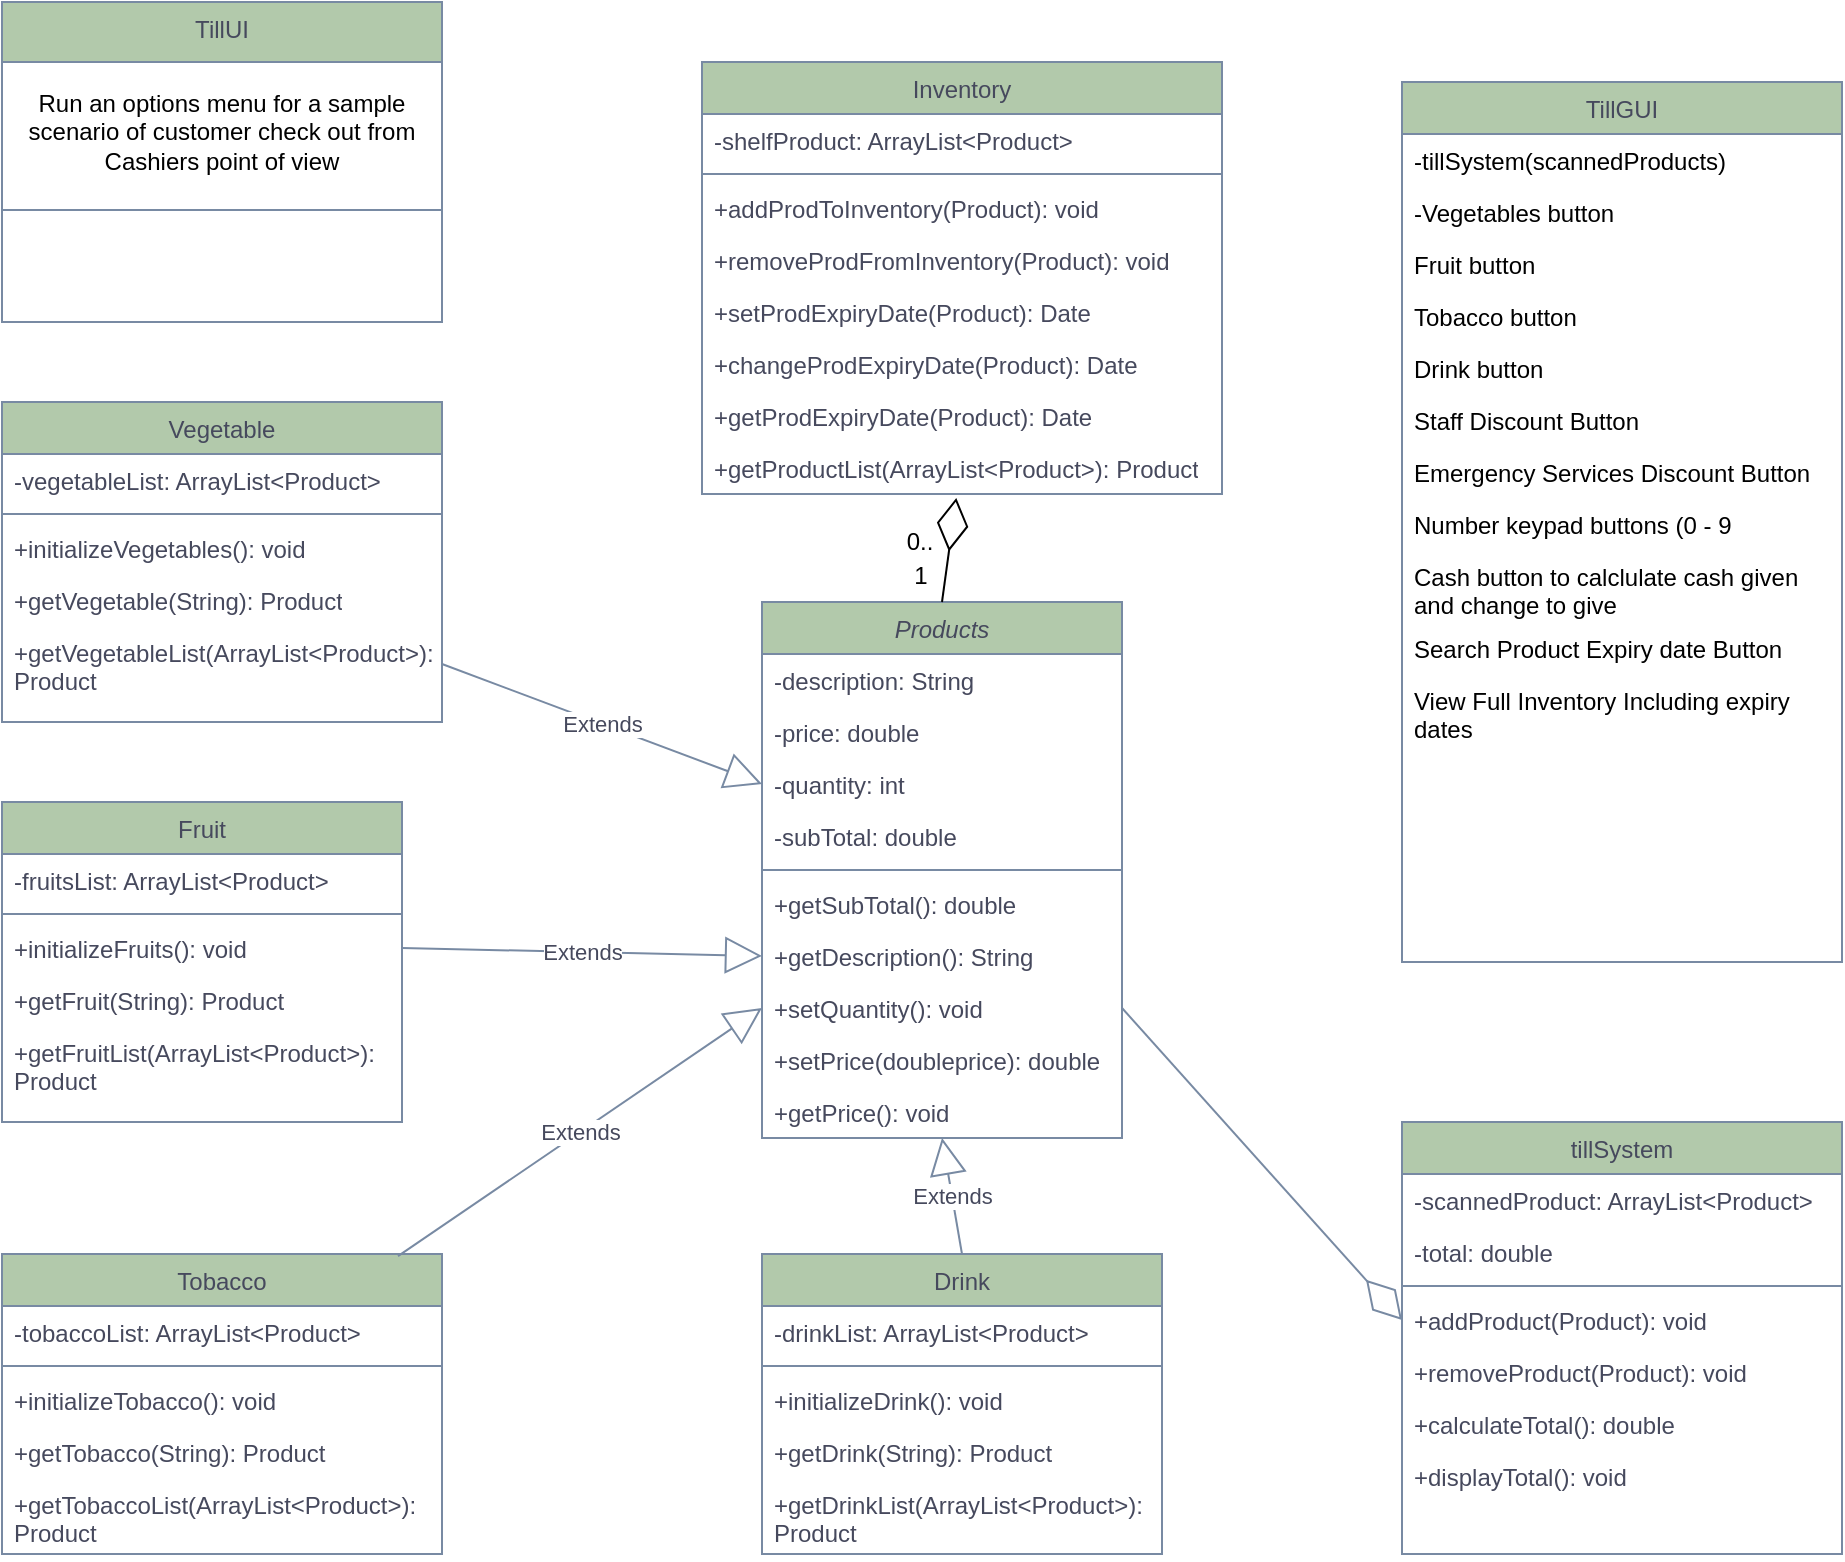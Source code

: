 <mxfile version="25.0.3">
  <diagram id="C5RBs43oDa-KdzZeNtuy" name="Page-1">
    <mxGraphModel grid="1" page="1" gridSize="10" guides="1" tooltips="1" connect="1" arrows="1" fold="1" pageScale="1" pageWidth="1169" pageHeight="827" math="0" shadow="0">
      <root>
        <mxCell id="WIyWlLk6GJQsqaUBKTNV-0" />
        <mxCell id="WIyWlLk6GJQsqaUBKTNV-1" parent="WIyWlLk6GJQsqaUBKTNV-0" />
        <mxCell id="zkfFHV4jXpPFQw0GAbJ--0" value="Products" style="swimlane;fontStyle=2;align=center;verticalAlign=top;childLayout=stackLayout;horizontal=1;startSize=26;horizontalStack=0;resizeParent=1;resizeLast=0;collapsible=1;marginBottom=0;rounded=0;shadow=0;strokeWidth=1;labelBackgroundColor=none;fillColor=#B2C9AB;strokeColor=#788AA3;fontColor=#46495D;" vertex="1" parent="WIyWlLk6GJQsqaUBKTNV-1">
          <mxGeometry x="520" y="300" width="180" height="268" as="geometry">
            <mxRectangle x="220" y="120" width="160" height="26" as="alternateBounds" />
          </mxGeometry>
        </mxCell>
        <mxCell id="zkfFHV4jXpPFQw0GAbJ--1" value="-description: String" style="text;align=left;verticalAlign=top;spacingLeft=4;spacingRight=4;overflow=hidden;rotatable=0;points=[[0,0.5],[1,0.5]];portConstraint=eastwest;labelBackgroundColor=none;fontColor=#46495D;" vertex="1" parent="zkfFHV4jXpPFQw0GAbJ--0">
          <mxGeometry y="26" width="180" height="26" as="geometry" />
        </mxCell>
        <mxCell id="zkfFHV4jXpPFQw0GAbJ--2" value="-price: double" style="text;align=left;verticalAlign=top;spacingLeft=4;spacingRight=4;overflow=hidden;rotatable=0;points=[[0,0.5],[1,0.5]];portConstraint=eastwest;rounded=0;shadow=0;html=0;labelBackgroundColor=none;fontColor=#46495D;" vertex="1" parent="zkfFHV4jXpPFQw0GAbJ--0">
          <mxGeometry y="52" width="180" height="26" as="geometry" />
        </mxCell>
        <mxCell id="zkfFHV4jXpPFQw0GAbJ--3" value="-quantity: int" style="text;align=left;verticalAlign=top;spacingLeft=4;spacingRight=4;overflow=hidden;rotatable=0;points=[[0,0.5],[1,0.5]];portConstraint=eastwest;rounded=0;shadow=0;html=0;labelBackgroundColor=none;fontColor=#46495D;" vertex="1" parent="zkfFHV4jXpPFQw0GAbJ--0">
          <mxGeometry y="78" width="180" height="26" as="geometry" />
        </mxCell>
        <mxCell id="tRB1hraWa2aU5Ltw4rKR-15" value="-subTotal: double" style="text;align=left;verticalAlign=top;spacingLeft=4;spacingRight=4;overflow=hidden;rotatable=0;points=[[0,0.5],[1,0.5]];portConstraint=eastwest;rounded=0;shadow=0;html=0;labelBackgroundColor=none;fontColor=#46495D;" vertex="1" parent="zkfFHV4jXpPFQw0GAbJ--0">
          <mxGeometry y="104" width="180" height="26" as="geometry" />
        </mxCell>
        <mxCell id="zkfFHV4jXpPFQw0GAbJ--4" value="" style="line;html=1;strokeWidth=1;align=left;verticalAlign=middle;spacingTop=-1;spacingLeft=3;spacingRight=3;rotatable=0;labelPosition=right;points=[];portConstraint=eastwest;labelBackgroundColor=none;fillColor=#B2C9AB;strokeColor=#788AA3;fontColor=#46495D;" vertex="1" parent="zkfFHV4jXpPFQw0GAbJ--0">
          <mxGeometry y="130" width="180" height="8" as="geometry" />
        </mxCell>
        <mxCell id="zkfFHV4jXpPFQw0GAbJ--5" value="+getSubTotal(): double  " style="text;align=left;verticalAlign=top;spacingLeft=4;spacingRight=4;overflow=hidden;rotatable=0;points=[[0,0.5],[1,0.5]];portConstraint=eastwest;labelBackgroundColor=none;fontColor=#46495D;" vertex="1" parent="zkfFHV4jXpPFQw0GAbJ--0">
          <mxGeometry y="138" width="180" height="26" as="geometry" />
        </mxCell>
        <mxCell id="tRB1hraWa2aU5Ltw4rKR-16" value="+getDescription(): String" style="text;align=left;verticalAlign=top;spacingLeft=4;spacingRight=4;overflow=hidden;rotatable=0;points=[[0,0.5],[1,0.5]];portConstraint=eastwest;labelBackgroundColor=none;fontColor=#46495D;" vertex="1" parent="zkfFHV4jXpPFQw0GAbJ--0">
          <mxGeometry y="164" width="180" height="26" as="geometry" />
        </mxCell>
        <mxCell id="tRB1hraWa2aU5Ltw4rKR-17" value="+setQuantity(): void" style="text;align=left;verticalAlign=top;spacingLeft=4;spacingRight=4;overflow=hidden;rotatable=0;points=[[0,0.5],[1,0.5]];portConstraint=eastwest;labelBackgroundColor=none;fontColor=#46495D;" vertex="1" parent="zkfFHV4jXpPFQw0GAbJ--0">
          <mxGeometry y="190" width="180" height="26" as="geometry" />
        </mxCell>
        <mxCell id="LBgUZAJBpAkBWCtoCEx2-34" value="+setPrice(doubleprice): double" style="text;align=left;verticalAlign=top;spacingLeft=4;spacingRight=4;overflow=hidden;rotatable=0;points=[[0,0.5],[1,0.5]];portConstraint=eastwest;labelBackgroundColor=none;fontColor=#46495D;" vertex="1" parent="zkfFHV4jXpPFQw0GAbJ--0">
          <mxGeometry y="216" width="180" height="26" as="geometry" />
        </mxCell>
        <mxCell id="LBgUZAJBpAkBWCtoCEx2-35" value="+getPrice(): void" style="text;align=left;verticalAlign=top;spacingLeft=4;spacingRight=4;overflow=hidden;rotatable=0;points=[[0,0.5],[1,0.5]];portConstraint=eastwest;labelBackgroundColor=none;fontColor=#46495D;" vertex="1" parent="zkfFHV4jXpPFQw0GAbJ--0">
          <mxGeometry y="242" width="180" height="26" as="geometry" />
        </mxCell>
        <mxCell id="zkfFHV4jXpPFQw0GAbJ--6" value="Vegetable" style="swimlane;fontStyle=0;align=center;verticalAlign=top;childLayout=stackLayout;horizontal=1;startSize=26;horizontalStack=0;resizeParent=1;resizeLast=0;collapsible=1;marginBottom=0;rounded=0;shadow=0;strokeWidth=1;labelBackgroundColor=none;fillColor=#B2C9AB;strokeColor=#788AA3;fontColor=#46495D;" vertex="1" parent="WIyWlLk6GJQsqaUBKTNV-1">
          <mxGeometry x="140" y="200" width="220" height="160" as="geometry">
            <mxRectangle x="130" y="380" width="160" height="26" as="alternateBounds" />
          </mxGeometry>
        </mxCell>
        <mxCell id="zkfFHV4jXpPFQw0GAbJ--7" value="-vegetableList: ArrayList&lt;Product&gt;" style="text;align=left;verticalAlign=top;spacingLeft=4;spacingRight=4;overflow=hidden;rotatable=0;points=[[0,0.5],[1,0.5]];portConstraint=eastwest;labelBackgroundColor=none;fontColor=#46495D;" vertex="1" parent="zkfFHV4jXpPFQw0GAbJ--6">
          <mxGeometry y="26" width="220" height="26" as="geometry" />
        </mxCell>
        <mxCell id="zkfFHV4jXpPFQw0GAbJ--9" value="" style="line;html=1;strokeWidth=1;align=left;verticalAlign=middle;spacingTop=-1;spacingLeft=3;spacingRight=3;rotatable=0;labelPosition=right;points=[];portConstraint=eastwest;labelBackgroundColor=none;fillColor=#B2C9AB;strokeColor=#788AA3;fontColor=#46495D;" vertex="1" parent="zkfFHV4jXpPFQw0GAbJ--6">
          <mxGeometry y="52" width="220" height="8" as="geometry" />
        </mxCell>
        <mxCell id="zkfFHV4jXpPFQw0GAbJ--11" value="+initializeVegetables(): void" style="text;align=left;verticalAlign=top;spacingLeft=4;spacingRight=4;overflow=hidden;rotatable=0;points=[[0,0.5],[1,0.5]];portConstraint=eastwest;labelBackgroundColor=none;fontColor=#46495D;" vertex="1" parent="zkfFHV4jXpPFQw0GAbJ--6">
          <mxGeometry y="60" width="220" height="26" as="geometry" />
        </mxCell>
        <mxCell id="tRB1hraWa2aU5Ltw4rKR-18" value="+getVegetable(String): Product" style="text;strokeColor=none;fillColor=none;align=left;verticalAlign=top;spacingLeft=4;spacingRight=4;overflow=hidden;rotatable=0;points=[[0,0.5],[1,0.5]];portConstraint=eastwest;whiteSpace=wrap;html=1;labelBackgroundColor=none;fontColor=#46495D;" vertex="1" parent="zkfFHV4jXpPFQw0GAbJ--6">
          <mxGeometry y="86" width="220" height="26" as="geometry" />
        </mxCell>
        <mxCell id="tRB1hraWa2aU5Ltw4rKR-42" value="+getVegetableList(ArrayList&amp;lt;Product&amp;gt;): Product" style="text;strokeColor=none;fillColor=none;align=left;verticalAlign=top;spacingLeft=4;spacingRight=4;overflow=hidden;rotatable=0;points=[[0,0.5],[1,0.5]];portConstraint=eastwest;whiteSpace=wrap;html=1;labelBackgroundColor=none;fontColor=#46495D;" vertex="1" parent="zkfFHV4jXpPFQw0GAbJ--6">
          <mxGeometry y="112" width="220" height="38" as="geometry" />
        </mxCell>
        <mxCell id="zkfFHV4jXpPFQw0GAbJ--13" value="Fruit" style="swimlane;fontStyle=0;align=center;verticalAlign=top;childLayout=stackLayout;horizontal=1;startSize=26;horizontalStack=0;resizeParent=1;resizeLast=0;collapsible=1;marginBottom=0;rounded=0;shadow=0;strokeWidth=1;labelBackgroundColor=none;fillColor=#B2C9AB;strokeColor=#788AA3;fontColor=#46495D;" vertex="1" parent="WIyWlLk6GJQsqaUBKTNV-1">
          <mxGeometry x="140" y="400" width="200" height="160" as="geometry">
            <mxRectangle x="340" y="380" width="170" height="26" as="alternateBounds" />
          </mxGeometry>
        </mxCell>
        <mxCell id="zkfFHV4jXpPFQw0GAbJ--14" value="-fruitsList: ArrayList&lt;Product&gt;" style="text;align=left;verticalAlign=top;spacingLeft=4;spacingRight=4;overflow=hidden;rotatable=0;points=[[0,0.5],[1,0.5]];portConstraint=eastwest;labelBackgroundColor=none;fontColor=#46495D;" vertex="1" parent="zkfFHV4jXpPFQw0GAbJ--13">
          <mxGeometry y="26" width="200" height="26" as="geometry" />
        </mxCell>
        <mxCell id="zkfFHV4jXpPFQw0GAbJ--15" value="" style="line;html=1;strokeWidth=1;align=left;verticalAlign=middle;spacingTop=-1;spacingLeft=3;spacingRight=3;rotatable=0;labelPosition=right;points=[];portConstraint=eastwest;labelBackgroundColor=none;fillColor=#B2C9AB;strokeColor=#788AA3;fontColor=#46495D;" vertex="1" parent="zkfFHV4jXpPFQw0GAbJ--13">
          <mxGeometry y="52" width="200" height="8" as="geometry" />
        </mxCell>
        <mxCell id="tRB1hraWa2aU5Ltw4rKR-19" value="+initializeFruits(): void" style="text;strokeColor=none;fillColor=none;align=left;verticalAlign=top;spacingLeft=4;spacingRight=4;overflow=hidden;rotatable=0;points=[[0,0.5],[1,0.5]];portConstraint=eastwest;whiteSpace=wrap;html=1;labelBackgroundColor=none;fontColor=#46495D;" vertex="1" parent="zkfFHV4jXpPFQw0GAbJ--13">
          <mxGeometry y="60" width="200" height="26" as="geometry" />
        </mxCell>
        <mxCell id="tRB1hraWa2aU5Ltw4rKR-20" value="+getFruit(String): Product" style="text;strokeColor=none;fillColor=none;align=left;verticalAlign=top;spacingLeft=4;spacingRight=4;overflow=hidden;rotatable=0;points=[[0,0.5],[1,0.5]];portConstraint=eastwest;whiteSpace=wrap;html=1;labelBackgroundColor=none;fontColor=#46495D;" vertex="1" parent="zkfFHV4jXpPFQw0GAbJ--13">
          <mxGeometry y="86" width="200" height="26" as="geometry" />
        </mxCell>
        <mxCell id="tRB1hraWa2aU5Ltw4rKR-43" value="+getFruitList(ArrayList&amp;lt;Product&amp;gt;): Product" style="text;strokeColor=none;fillColor=none;align=left;verticalAlign=top;spacingLeft=4;spacingRight=4;overflow=hidden;rotatable=0;points=[[0,0.5],[1,0.5]];portConstraint=eastwest;whiteSpace=wrap;html=1;labelBackgroundColor=none;fontColor=#46495D;" vertex="1" parent="zkfFHV4jXpPFQw0GAbJ--13">
          <mxGeometry y="112" width="200" height="38" as="geometry" />
        </mxCell>
        <mxCell id="zkfFHV4jXpPFQw0GAbJ--17" value="tillSystem" style="swimlane;fontStyle=0;align=center;verticalAlign=top;childLayout=stackLayout;horizontal=1;startSize=26;horizontalStack=0;resizeParent=1;resizeLast=0;collapsible=1;marginBottom=0;rounded=0;shadow=0;strokeWidth=1;labelBackgroundColor=none;fillColor=#B2C9AB;strokeColor=#788AA3;fontColor=#46495D;" vertex="1" parent="WIyWlLk6GJQsqaUBKTNV-1">
          <mxGeometry x="840" y="560" width="220" height="216" as="geometry">
            <mxRectangle x="550" y="140" width="160" height="26" as="alternateBounds" />
          </mxGeometry>
        </mxCell>
        <mxCell id="zkfFHV4jXpPFQw0GAbJ--20" value="-scannedProduct: ArrayList&lt;Product&gt;" style="text;align=left;verticalAlign=top;spacingLeft=4;spacingRight=4;overflow=hidden;rotatable=0;points=[[0,0.5],[1,0.5]];portConstraint=eastwest;rounded=0;shadow=0;html=0;labelBackgroundColor=none;fontColor=#46495D;" vertex="1" parent="zkfFHV4jXpPFQw0GAbJ--17">
          <mxGeometry y="26" width="220" height="26" as="geometry" />
        </mxCell>
        <mxCell id="zkfFHV4jXpPFQw0GAbJ--22" value="-total: double" style="text;align=left;verticalAlign=top;spacingLeft=4;spacingRight=4;overflow=hidden;rotatable=0;points=[[0,0.5],[1,0.5]];portConstraint=eastwest;rounded=0;shadow=0;html=0;labelBackgroundColor=none;fontColor=#46495D;" vertex="1" parent="zkfFHV4jXpPFQw0GAbJ--17">
          <mxGeometry y="52" width="220" height="26" as="geometry" />
        </mxCell>
        <mxCell id="zkfFHV4jXpPFQw0GAbJ--23" value="" style="line;html=1;strokeWidth=1;align=left;verticalAlign=middle;spacingTop=-1;spacingLeft=3;spacingRight=3;rotatable=0;labelPosition=right;points=[];portConstraint=eastwest;labelBackgroundColor=none;fillColor=#B2C9AB;strokeColor=#788AA3;fontColor=#46495D;" vertex="1" parent="zkfFHV4jXpPFQw0GAbJ--17">
          <mxGeometry y="78" width="220" height="8" as="geometry" />
        </mxCell>
        <mxCell id="zkfFHV4jXpPFQw0GAbJ--24" value="+addProduct(Product): void" style="text;align=left;verticalAlign=top;spacingLeft=4;spacingRight=4;overflow=hidden;rotatable=0;points=[[0,0.5],[1,0.5]];portConstraint=eastwest;labelBackgroundColor=none;fontColor=#46495D;" vertex="1" parent="zkfFHV4jXpPFQw0GAbJ--17">
          <mxGeometry y="86" width="220" height="26" as="geometry" />
        </mxCell>
        <mxCell id="tRB1hraWa2aU5Ltw4rKR-41" value="+removeProduct(Product): void" style="text;align=left;verticalAlign=top;spacingLeft=4;spacingRight=4;overflow=hidden;rotatable=0;points=[[0,0.5],[1,0.5]];portConstraint=eastwest;labelBackgroundColor=none;fontColor=#46495D;" vertex="1" parent="zkfFHV4jXpPFQw0GAbJ--17">
          <mxGeometry y="112" width="220" height="26" as="geometry" />
        </mxCell>
        <mxCell id="zkfFHV4jXpPFQw0GAbJ--25" value="+calculateTotal(): double" style="text;align=left;verticalAlign=top;spacingLeft=4;spacingRight=4;overflow=hidden;rotatable=0;points=[[0,0.5],[1,0.5]];portConstraint=eastwest;labelBackgroundColor=none;fontColor=#46495D;" vertex="1" parent="zkfFHV4jXpPFQw0GAbJ--17">
          <mxGeometry y="138" width="220" height="26" as="geometry" />
        </mxCell>
        <mxCell id="tRB1hraWa2aU5Ltw4rKR-33" value="+displayTotal(): void" style="text;align=left;verticalAlign=top;spacingLeft=4;spacingRight=4;overflow=hidden;rotatable=0;points=[[0,0.5],[1,0.5]];portConstraint=eastwest;labelBackgroundColor=none;fontColor=#46495D;" vertex="1" parent="zkfFHV4jXpPFQw0GAbJ--17">
          <mxGeometry y="164" width="220" height="26" as="geometry" />
        </mxCell>
        <mxCell id="tRB1hraWa2aU5Ltw4rKR-3" value="Drink" style="swimlane;fontStyle=0;align=center;verticalAlign=top;childLayout=stackLayout;horizontal=1;startSize=26;horizontalStack=0;resizeParent=1;resizeLast=0;collapsible=1;marginBottom=0;rounded=0;shadow=0;strokeWidth=1;labelBackgroundColor=none;fillColor=#B2C9AB;strokeColor=#788AA3;fontColor=#46495D;" vertex="1" parent="WIyWlLk6GJQsqaUBKTNV-1">
          <mxGeometry x="520" y="626" width="200" height="150" as="geometry">
            <mxRectangle x="130" y="380" width="160" height="26" as="alternateBounds" />
          </mxGeometry>
        </mxCell>
        <mxCell id="tRB1hraWa2aU5Ltw4rKR-21" value="-drinkList: ArrayList&lt;Product&gt;" style="text;align=left;verticalAlign=top;spacingLeft=4;spacingRight=4;overflow=hidden;rotatable=0;points=[[0,0.5],[1,0.5]];portConstraint=eastwest;labelBackgroundColor=none;fontColor=#46495D;" vertex="1" parent="tRB1hraWa2aU5Ltw4rKR-3">
          <mxGeometry y="26" width="200" height="26" as="geometry" />
        </mxCell>
        <mxCell id="tRB1hraWa2aU5Ltw4rKR-6" value="" style="line;html=1;strokeWidth=1;align=left;verticalAlign=middle;spacingTop=-1;spacingLeft=3;spacingRight=3;rotatable=0;labelPosition=right;points=[];portConstraint=eastwest;labelBackgroundColor=none;fillColor=#B2C9AB;strokeColor=#788AA3;fontColor=#46495D;" vertex="1" parent="tRB1hraWa2aU5Ltw4rKR-3">
          <mxGeometry y="52" width="200" height="8" as="geometry" />
        </mxCell>
        <mxCell id="tRB1hraWa2aU5Ltw4rKR-22" value="+initializeDrink(): void" style="text;strokeColor=none;fillColor=none;align=left;verticalAlign=top;spacingLeft=4;spacingRight=4;overflow=hidden;rotatable=0;points=[[0,0.5],[1,0.5]];portConstraint=eastwest;whiteSpace=wrap;html=1;labelBackgroundColor=none;fontColor=#46495D;" vertex="1" parent="tRB1hraWa2aU5Ltw4rKR-3">
          <mxGeometry y="60" width="200" height="26" as="geometry" />
        </mxCell>
        <mxCell id="tRB1hraWa2aU5Ltw4rKR-23" value="+getDrink(String): Product" style="text;strokeColor=none;fillColor=none;align=left;verticalAlign=top;spacingLeft=4;spacingRight=4;overflow=hidden;rotatable=0;points=[[0,0.5],[1,0.5]];portConstraint=eastwest;whiteSpace=wrap;html=1;labelBackgroundColor=none;fontColor=#46495D;" vertex="1" parent="tRB1hraWa2aU5Ltw4rKR-3">
          <mxGeometry y="86" width="200" height="26" as="geometry" />
        </mxCell>
        <mxCell id="tRB1hraWa2aU5Ltw4rKR-44" value="+getDrinkList(ArrayList&amp;lt;Product&amp;gt;): Product" style="text;strokeColor=none;fillColor=none;align=left;verticalAlign=top;spacingLeft=4;spacingRight=4;overflow=hidden;rotatable=0;points=[[0,0.5],[1,0.5]];portConstraint=eastwest;whiteSpace=wrap;html=1;labelBackgroundColor=none;fontColor=#46495D;" vertex="1" parent="tRB1hraWa2aU5Ltw4rKR-3">
          <mxGeometry y="112" width="200" height="38" as="geometry" />
        </mxCell>
        <mxCell id="tRB1hraWa2aU5Ltw4rKR-9" value="Tobacco" style="swimlane;fontStyle=0;align=center;verticalAlign=top;childLayout=stackLayout;horizontal=1;startSize=26;horizontalStack=0;resizeParent=1;resizeLast=0;collapsible=1;marginBottom=0;rounded=0;shadow=0;strokeWidth=1;labelBackgroundColor=none;fillColor=#B2C9AB;strokeColor=#788AA3;fontColor=#46495D;" vertex="1" parent="WIyWlLk6GJQsqaUBKTNV-1">
          <mxGeometry x="140" y="626" width="220" height="150" as="geometry">
            <mxRectangle x="130" y="380" width="160" height="26" as="alternateBounds" />
          </mxGeometry>
        </mxCell>
        <mxCell id="tRB1hraWa2aU5Ltw4rKR-24" value="-tobaccoList: ArrayList&lt;Product&gt;" style="text;align=left;verticalAlign=top;spacingLeft=4;spacingRight=4;overflow=hidden;rotatable=0;points=[[0,0.5],[1,0.5]];portConstraint=eastwest;labelBackgroundColor=none;fontColor=#46495D;" vertex="1" parent="tRB1hraWa2aU5Ltw4rKR-9">
          <mxGeometry y="26" width="220" height="26" as="geometry" />
        </mxCell>
        <mxCell id="tRB1hraWa2aU5Ltw4rKR-12" value="" style="line;html=1;strokeWidth=1;align=left;verticalAlign=middle;spacingTop=-1;spacingLeft=3;spacingRight=3;rotatable=0;labelPosition=right;points=[];portConstraint=eastwest;labelBackgroundColor=none;fillColor=#B2C9AB;strokeColor=#788AA3;fontColor=#46495D;" vertex="1" parent="tRB1hraWa2aU5Ltw4rKR-9">
          <mxGeometry y="52" width="220" height="8" as="geometry" />
        </mxCell>
        <mxCell id="tRB1hraWa2aU5Ltw4rKR-25" value="+initializeTobacco(): void" style="text;strokeColor=none;fillColor=none;align=left;verticalAlign=top;spacingLeft=4;spacingRight=4;overflow=hidden;rotatable=0;points=[[0,0.5],[1,0.5]];portConstraint=eastwest;whiteSpace=wrap;html=1;labelBackgroundColor=none;fontColor=#46495D;" vertex="1" parent="tRB1hraWa2aU5Ltw4rKR-9">
          <mxGeometry y="60" width="220" height="26" as="geometry" />
        </mxCell>
        <mxCell id="tRB1hraWa2aU5Ltw4rKR-26" value="+getTobacco(String): Product" style="text;strokeColor=none;fillColor=none;align=left;verticalAlign=top;spacingLeft=4;spacingRight=4;overflow=hidden;rotatable=0;points=[[0,0.5],[1,0.5]];portConstraint=eastwest;whiteSpace=wrap;html=1;labelBackgroundColor=none;fontColor=#46495D;" vertex="1" parent="tRB1hraWa2aU5Ltw4rKR-9">
          <mxGeometry y="86" width="220" height="26" as="geometry" />
        </mxCell>
        <mxCell id="tRB1hraWa2aU5Ltw4rKR-45" value="+getTobaccoList(ArrayList&amp;lt;Product&amp;gt;): Product" style="text;strokeColor=none;fillColor=none;align=left;verticalAlign=top;spacingLeft=4;spacingRight=4;overflow=hidden;rotatable=0;points=[[0,0.5],[1,0.5]];portConstraint=eastwest;whiteSpace=wrap;html=1;labelBackgroundColor=none;fontColor=#46495D;" vertex="1" parent="tRB1hraWa2aU5Ltw4rKR-9">
          <mxGeometry y="112" width="220" height="38" as="geometry" />
        </mxCell>
        <mxCell id="a_nhqcVZtkNCSBesv_J--1" value="Extends" style="endArrow=block;endSize=16;endFill=0;html=1;rounded=0;strokeColor=#788AA3;fontColor=#46495D;fillColor=#B2C9AB;exitX=0.5;exitY=0;exitDx=0;exitDy=0;entryX=0.5;entryY=1;entryDx=0;entryDy=0;" edge="1" parent="WIyWlLk6GJQsqaUBKTNV-1" source="tRB1hraWa2aU5Ltw4rKR-3" target="zkfFHV4jXpPFQw0GAbJ--0">
          <mxGeometry width="160" relative="1" as="geometry">
            <mxPoint x="700" y="340" as="sourcePoint" />
            <mxPoint x="620" y="550" as="targetPoint" />
          </mxGeometry>
        </mxCell>
        <mxCell id="a_nhqcVZtkNCSBesv_J--2" value="Extends" style="endArrow=block;endSize=16;endFill=0;html=1;rounded=0;strokeColor=#788AA3;fontColor=#46495D;fillColor=#B2C9AB;exitX=1;exitY=0.5;exitDx=0;exitDy=0;entryX=0;entryY=0.5;entryDx=0;entryDy=0;" edge="1" parent="WIyWlLk6GJQsqaUBKTNV-1" source="tRB1hraWa2aU5Ltw4rKR-42" target="zkfFHV4jXpPFQw0GAbJ--3">
          <mxGeometry width="160" relative="1" as="geometry">
            <mxPoint x="110" y="300" as="sourcePoint" />
            <mxPoint x="270" y="300" as="targetPoint" />
          </mxGeometry>
        </mxCell>
        <mxCell id="a_nhqcVZtkNCSBesv_J--3" value="Extends" style="endArrow=block;endSize=16;endFill=0;html=1;rounded=0;strokeColor=#788AA3;fontColor=#46495D;fillColor=#B2C9AB;exitX=1;exitY=0.5;exitDx=0;exitDy=0;entryX=0;entryY=0.5;entryDx=0;entryDy=0;" edge="1" parent="WIyWlLk6GJQsqaUBKTNV-1" source="tRB1hraWa2aU5Ltw4rKR-19" target="tRB1hraWa2aU5Ltw4rKR-16">
          <mxGeometry width="160" relative="1" as="geometry">
            <mxPoint x="410" y="330" as="sourcePoint" />
            <mxPoint x="570" y="330" as="targetPoint" />
          </mxGeometry>
        </mxCell>
        <mxCell id="a_nhqcVZtkNCSBesv_J--4" value="Extends" style="endArrow=block;endSize=16;endFill=0;html=1;rounded=0;strokeColor=#788AA3;fontColor=#46495D;fillColor=#B2C9AB;exitX=0.9;exitY=0.007;exitDx=0;exitDy=0;entryX=0;entryY=0.5;entryDx=0;entryDy=0;exitPerimeter=0;" edge="1" parent="WIyWlLk6GJQsqaUBKTNV-1" source="tRB1hraWa2aU5Ltw4rKR-9" target="tRB1hraWa2aU5Ltw4rKR-17">
          <mxGeometry width="160" relative="1" as="geometry">
            <mxPoint x="420" y="520" as="sourcePoint" />
            <mxPoint x="580" y="520" as="targetPoint" />
          </mxGeometry>
        </mxCell>
        <mxCell id="a_nhqcVZtkNCSBesv_J--5" value="" style="endArrow=diamondThin;endFill=0;endSize=24;html=1;rounded=0;strokeColor=#788AA3;fontColor=#46495D;fillColor=#B2C9AB;entryX=0;entryY=0.5;entryDx=0;entryDy=0;exitX=1;exitY=0.5;exitDx=0;exitDy=0;" edge="1" parent="WIyWlLk6GJQsqaUBKTNV-1" source="tRB1hraWa2aU5Ltw4rKR-17" target="zkfFHV4jXpPFQw0GAbJ--24">
          <mxGeometry width="160" relative="1" as="geometry">
            <mxPoint x="410" y="240" as="sourcePoint" />
            <mxPoint x="570" y="240" as="targetPoint" />
          </mxGeometry>
        </mxCell>
        <mxCell id="a_nhqcVZtkNCSBesv_J--7" value="TillUI" style="swimlane;fontStyle=0;align=center;verticalAlign=top;childLayout=stackLayout;horizontal=1;startSize=30;horizontalStack=0;resizeParent=1;resizeLast=0;collapsible=1;marginBottom=0;rounded=0;shadow=0;strokeWidth=1;labelBackgroundColor=none;fillColor=#B2C9AB;strokeColor=#788AA3;fontColor=#46495D;" vertex="1" parent="WIyWlLk6GJQsqaUBKTNV-1">
          <mxGeometry x="140" width="220" height="160" as="geometry">
            <mxRectangle x="130" y="380" width="160" height="26" as="alternateBounds" />
          </mxGeometry>
        </mxCell>
        <mxCell id="LBgUZAJBpAkBWCtoCEx2-0" value="Run an options menu for a sample scenario of customer check out from Cashiers point of view" style="text;html=1;align=center;verticalAlign=middle;whiteSpace=wrap;rounded=0;" vertex="1" parent="a_nhqcVZtkNCSBesv_J--7">
          <mxGeometry y="30" width="220" height="70" as="geometry" />
        </mxCell>
        <mxCell id="a_nhqcVZtkNCSBesv_J--9" value="" style="line;html=1;strokeWidth=1;align=left;verticalAlign=middle;spacingTop=-1;spacingLeft=3;spacingRight=3;rotatable=0;labelPosition=right;points=[];portConstraint=eastwest;labelBackgroundColor=none;fillColor=#B2C9AB;strokeColor=#788AA3;fontColor=#46495D;" vertex="1" parent="a_nhqcVZtkNCSBesv_J--7">
          <mxGeometry y="100" width="220" height="8" as="geometry" />
        </mxCell>
        <mxCell id="a_nhqcVZtkNCSBesv_J--13" value="TillGUI" style="swimlane;fontStyle=0;align=center;verticalAlign=top;childLayout=stackLayout;horizontal=1;startSize=26;horizontalStack=0;resizeParent=1;resizeLast=0;collapsible=1;marginBottom=0;rounded=0;shadow=0;strokeWidth=1;labelBackgroundColor=none;fillColor=#B2C9AB;strokeColor=#788AA3;fontColor=#46495D;" vertex="1" parent="WIyWlLk6GJQsqaUBKTNV-1">
          <mxGeometry x="840" y="40" width="220" height="440" as="geometry">
            <mxRectangle x="130" y="380" width="160" height="26" as="alternateBounds" />
          </mxGeometry>
        </mxCell>
        <mxCell id="LBgUZAJBpAkBWCtoCEx2-1" value="-tillSystem(scannedProducts)" style="text;strokeColor=none;fillColor=none;align=left;verticalAlign=top;spacingLeft=4;spacingRight=4;overflow=hidden;rotatable=0;points=[[0,0.5],[1,0.5]];portConstraint=eastwest;whiteSpace=wrap;html=1;" vertex="1" parent="a_nhqcVZtkNCSBesv_J--13">
          <mxGeometry y="26" width="220" height="26" as="geometry" />
        </mxCell>
        <mxCell id="LBgUZAJBpAkBWCtoCEx2-2" value="-Vegetables button" style="text;strokeColor=none;fillColor=none;align=left;verticalAlign=top;spacingLeft=4;spacingRight=4;overflow=hidden;rotatable=0;points=[[0,0.5],[1,0.5]];portConstraint=eastwest;whiteSpace=wrap;html=1;" vertex="1" parent="a_nhqcVZtkNCSBesv_J--13">
          <mxGeometry y="52" width="220" height="26" as="geometry" />
        </mxCell>
        <mxCell id="LBgUZAJBpAkBWCtoCEx2-3" value="Fruit button" style="text;strokeColor=none;fillColor=none;align=left;verticalAlign=top;spacingLeft=4;spacingRight=4;overflow=hidden;rotatable=0;points=[[0,0.5],[1,0.5]];portConstraint=eastwest;whiteSpace=wrap;html=1;" vertex="1" parent="a_nhqcVZtkNCSBesv_J--13">
          <mxGeometry y="78" width="220" height="26" as="geometry" />
        </mxCell>
        <mxCell id="LBgUZAJBpAkBWCtoCEx2-4" value="Tobacco button" style="text;strokeColor=none;fillColor=none;align=left;verticalAlign=top;spacingLeft=4;spacingRight=4;overflow=hidden;rotatable=0;points=[[0,0.5],[1,0.5]];portConstraint=eastwest;whiteSpace=wrap;html=1;" vertex="1" parent="a_nhqcVZtkNCSBesv_J--13">
          <mxGeometry y="104" width="220" height="26" as="geometry" />
        </mxCell>
        <mxCell id="LBgUZAJBpAkBWCtoCEx2-5" value="Drink button" style="text;strokeColor=none;fillColor=none;align=left;verticalAlign=top;spacingLeft=4;spacingRight=4;overflow=hidden;rotatable=0;points=[[0,0.5],[1,0.5]];portConstraint=eastwest;whiteSpace=wrap;html=1;" vertex="1" parent="a_nhqcVZtkNCSBesv_J--13">
          <mxGeometry y="130" width="220" height="26" as="geometry" />
        </mxCell>
        <mxCell id="LBgUZAJBpAkBWCtoCEx2-6" value="Staff Discount Button" style="text;strokeColor=none;fillColor=none;align=left;verticalAlign=top;spacingLeft=4;spacingRight=4;overflow=hidden;rotatable=0;points=[[0,0.5],[1,0.5]];portConstraint=eastwest;whiteSpace=wrap;html=1;" vertex="1" parent="a_nhqcVZtkNCSBesv_J--13">
          <mxGeometry y="156" width="220" height="26" as="geometry" />
        </mxCell>
        <mxCell id="LBgUZAJBpAkBWCtoCEx2-7" value="Emergency Services Discount Button" style="text;strokeColor=none;fillColor=none;align=left;verticalAlign=top;spacingLeft=4;spacingRight=4;overflow=hidden;rotatable=0;points=[[0,0.5],[1,0.5]];portConstraint=eastwest;whiteSpace=wrap;html=1;" vertex="1" parent="a_nhqcVZtkNCSBesv_J--13">
          <mxGeometry y="182" width="220" height="26" as="geometry" />
        </mxCell>
        <mxCell id="LBgUZAJBpAkBWCtoCEx2-8" value="Number keypad buttons (0 - 9" style="text;strokeColor=none;fillColor=none;align=left;verticalAlign=top;spacingLeft=4;spacingRight=4;overflow=hidden;rotatable=0;points=[[0,0.5],[1,0.5]];portConstraint=eastwest;whiteSpace=wrap;html=1;" vertex="1" parent="a_nhqcVZtkNCSBesv_J--13">
          <mxGeometry y="208" width="220" height="26" as="geometry" />
        </mxCell>
        <mxCell id="LBgUZAJBpAkBWCtoCEx2-9" value="Cash button to calclulate cash given and change to give" style="text;strokeColor=none;fillColor=none;align=left;verticalAlign=top;spacingLeft=4;spacingRight=4;overflow=hidden;rotatable=0;points=[[0,0.5],[1,0.5]];portConstraint=eastwest;whiteSpace=wrap;html=1;" vertex="1" parent="a_nhqcVZtkNCSBesv_J--13">
          <mxGeometry y="234" width="220" height="36" as="geometry" />
        </mxCell>
        <mxCell id="LBgUZAJBpAkBWCtoCEx2-10" value="Search Product Expiry date Button" style="text;strokeColor=none;fillColor=none;align=left;verticalAlign=top;spacingLeft=4;spacingRight=4;overflow=hidden;rotatable=0;points=[[0,0.5],[1,0.5]];portConstraint=eastwest;whiteSpace=wrap;html=1;" vertex="1" parent="a_nhqcVZtkNCSBesv_J--13">
          <mxGeometry y="270" width="220" height="26" as="geometry" />
        </mxCell>
        <mxCell id="LBgUZAJBpAkBWCtoCEx2-11" value="View Full Inventory Including expiry dates" style="text;strokeColor=none;fillColor=none;align=left;verticalAlign=top;spacingLeft=4;spacingRight=4;overflow=hidden;rotatable=0;points=[[0,0.5],[1,0.5]];portConstraint=eastwest;whiteSpace=wrap;html=1;" vertex="1" parent="a_nhqcVZtkNCSBesv_J--13">
          <mxGeometry y="296" width="220" height="34" as="geometry" />
        </mxCell>
        <mxCell id="LBgUZAJBpAkBWCtoCEx2-12" value="Inventory" style="swimlane;fontStyle=0;align=center;verticalAlign=top;childLayout=stackLayout;horizontal=1;startSize=26;horizontalStack=0;resizeParent=1;resizeParentMax=0;resizeLast=0;collapsible=1;marginBottom=0;whiteSpace=wrap;html=1;rounded=0;shadow=0;strokeColor=#788AA3;strokeWidth=1;fontFamily=Helvetica;fontSize=12;fontColor=#46495D;labelBackgroundColor=none;fillColor=#B2C9AB;" vertex="1" parent="WIyWlLk6GJQsqaUBKTNV-1">
          <mxGeometry x="490" y="30" width="260" height="216" as="geometry" />
        </mxCell>
        <mxCell id="LBgUZAJBpAkBWCtoCEx2-13" value="-shelfProduct: ArrayList&amp;lt;Product&amp;gt;" style="text;strokeColor=none;fillColor=none;align=left;verticalAlign=top;spacingLeft=4;spacingRight=4;overflow=hidden;rotatable=0;points=[[0,0.5],[1,0.5]];portConstraint=eastwest;whiteSpace=wrap;html=1;fontFamily=Helvetica;fontSize=12;fontColor=#46495D;fontStyle=0;labelBackgroundColor=none;" vertex="1" parent="LBgUZAJBpAkBWCtoCEx2-12">
          <mxGeometry y="26" width="260" height="26" as="geometry" />
        </mxCell>
        <mxCell id="LBgUZAJBpAkBWCtoCEx2-14" value="" style="line;strokeWidth=1;fillColor=#B2C9AB;align=center;verticalAlign=top;spacingTop=-1;spacingLeft=3;spacingRight=3;rotatable=0;labelPosition=right;points=[];portConstraint=eastwest;strokeColor=#788AA3;rounded=0;shadow=0;fontFamily=Helvetica;fontSize=12;fontColor=#46495D;fontStyle=0;labelBackgroundColor=none;" vertex="1" parent="LBgUZAJBpAkBWCtoCEx2-12">
          <mxGeometry y="52" width="260" height="8" as="geometry" />
        </mxCell>
        <mxCell id="LBgUZAJBpAkBWCtoCEx2-15" value="+addProdToInventory(Product): void" style="text;strokeColor=none;fillColor=none;align=left;verticalAlign=top;spacingLeft=4;spacingRight=4;overflow=hidden;rotatable=0;points=[[0,0.5],[1,0.5]];portConstraint=eastwest;whiteSpace=wrap;html=1;fontFamily=Helvetica;fontSize=12;fontColor=#46495D;fontStyle=0;labelBackgroundColor=none;" vertex="1" parent="LBgUZAJBpAkBWCtoCEx2-12">
          <mxGeometry y="60" width="260" height="26" as="geometry" />
        </mxCell>
        <mxCell id="LBgUZAJBpAkBWCtoCEx2-16" value="+removeProdFromInventory(Product): void" style="text;strokeColor=none;fillColor=none;align=left;verticalAlign=top;spacingLeft=4;spacingRight=4;overflow=hidden;rotatable=0;points=[[0,0.5],[1,0.5]];portConstraint=eastwest;whiteSpace=wrap;html=1;fontFamily=Helvetica;fontSize=12;fontColor=#46495D;fontStyle=0;labelBackgroundColor=none;" vertex="1" parent="LBgUZAJBpAkBWCtoCEx2-12">
          <mxGeometry y="86" width="260" height="26" as="geometry" />
        </mxCell>
        <mxCell id="LBgUZAJBpAkBWCtoCEx2-17" value="+setProdExpiryDate(Product): Date" style="text;strokeColor=none;fillColor=none;align=left;verticalAlign=top;spacingLeft=4;spacingRight=4;overflow=hidden;rotatable=0;points=[[0,0.5],[1,0.5]];portConstraint=eastwest;whiteSpace=wrap;html=1;fontFamily=Helvetica;fontSize=12;fontColor=#46495D;fontStyle=0;labelBackgroundColor=none;" vertex="1" parent="LBgUZAJBpAkBWCtoCEx2-12">
          <mxGeometry y="112" width="260" height="26" as="geometry" />
        </mxCell>
        <mxCell id="LBgUZAJBpAkBWCtoCEx2-18" value="+changeProdExpiryDate(Product): Date" style="text;strokeColor=none;fillColor=none;align=left;verticalAlign=top;spacingLeft=4;spacingRight=4;overflow=hidden;rotatable=0;points=[[0,0.5],[1,0.5]];portConstraint=eastwest;whiteSpace=wrap;html=1;fontFamily=Helvetica;fontSize=12;fontColor=#46495D;fontStyle=0;labelBackgroundColor=none;" vertex="1" parent="LBgUZAJBpAkBWCtoCEx2-12">
          <mxGeometry y="138" width="260" height="26" as="geometry" />
        </mxCell>
        <mxCell id="LBgUZAJBpAkBWCtoCEx2-19" value="+getProdExpiryDate(Product): Date" style="text;strokeColor=none;fillColor=none;align=left;verticalAlign=top;spacingLeft=4;spacingRight=4;overflow=hidden;rotatable=0;points=[[0,0.5],[1,0.5]];portConstraint=eastwest;whiteSpace=wrap;html=1;fontFamily=Helvetica;fontSize=12;fontColor=#46495D;fontStyle=0;labelBackgroundColor=none;" vertex="1" parent="LBgUZAJBpAkBWCtoCEx2-12">
          <mxGeometry y="164" width="260" height="26" as="geometry" />
        </mxCell>
        <mxCell id="LBgUZAJBpAkBWCtoCEx2-20" value="+getProductList(ArrayList&amp;lt;Product&amp;gt;): Product" style="text;strokeColor=none;fillColor=none;align=left;verticalAlign=top;spacingLeft=4;spacingRight=4;overflow=hidden;rotatable=0;points=[[0,0.5],[1,0.5]];portConstraint=eastwest;whiteSpace=wrap;html=1;fontFamily=Helvetica;fontSize=12;fontColor=#46495D;fontStyle=0;labelBackgroundColor=none;" vertex="1" parent="LBgUZAJBpAkBWCtoCEx2-12">
          <mxGeometry y="190" width="260" height="26" as="geometry" />
        </mxCell>
        <mxCell id="LBgUZAJBpAkBWCtoCEx2-26" value="1" style="text;html=1;align=center;verticalAlign=middle;whiteSpace=wrap;rounded=0;" vertex="1" parent="WIyWlLk6GJQsqaUBKTNV-1">
          <mxGeometry x="595.5" y="280" width="7" height="14" as="geometry" />
        </mxCell>
        <mxCell id="LBgUZAJBpAkBWCtoCEx2-25" value="" style="group" connectable="0" vertex="1" parent="WIyWlLk6GJQsqaUBKTNV-1">
          <mxGeometry x="592" y="260" width="14" height="20" as="geometry" />
        </mxCell>
        <mxCell id="LBgUZAJBpAkBWCtoCEx2-23" value="" style="endArrow=diamondThin;endFill=0;endSize=24;html=1;rounded=0;entryX=0.489;entryY=1.077;entryDx=0;entryDy=0;entryPerimeter=0;exitX=0.5;exitY=0;exitDx=0;exitDy=0;" edge="1" parent="LBgUZAJBpAkBWCtoCEx2-25" source="zkfFHV4jXpPFQw0GAbJ--0" target="LBgUZAJBpAkBWCtoCEx2-20">
          <mxGeometry width="160" relative="1" as="geometry">
            <mxPoint x="-42" y="10" as="sourcePoint" />
            <mxPoint x="70" y="10" as="targetPoint" />
          </mxGeometry>
        </mxCell>
        <mxCell id="LBgUZAJBpAkBWCtoCEx2-24" value="0.." style="text;html=1;align=center;verticalAlign=middle;whiteSpace=wrap;rounded=0;" vertex="1" parent="LBgUZAJBpAkBWCtoCEx2-25">
          <mxGeometry width="14" height="20" as="geometry" />
        </mxCell>
      </root>
    </mxGraphModel>
  </diagram>
</mxfile>
